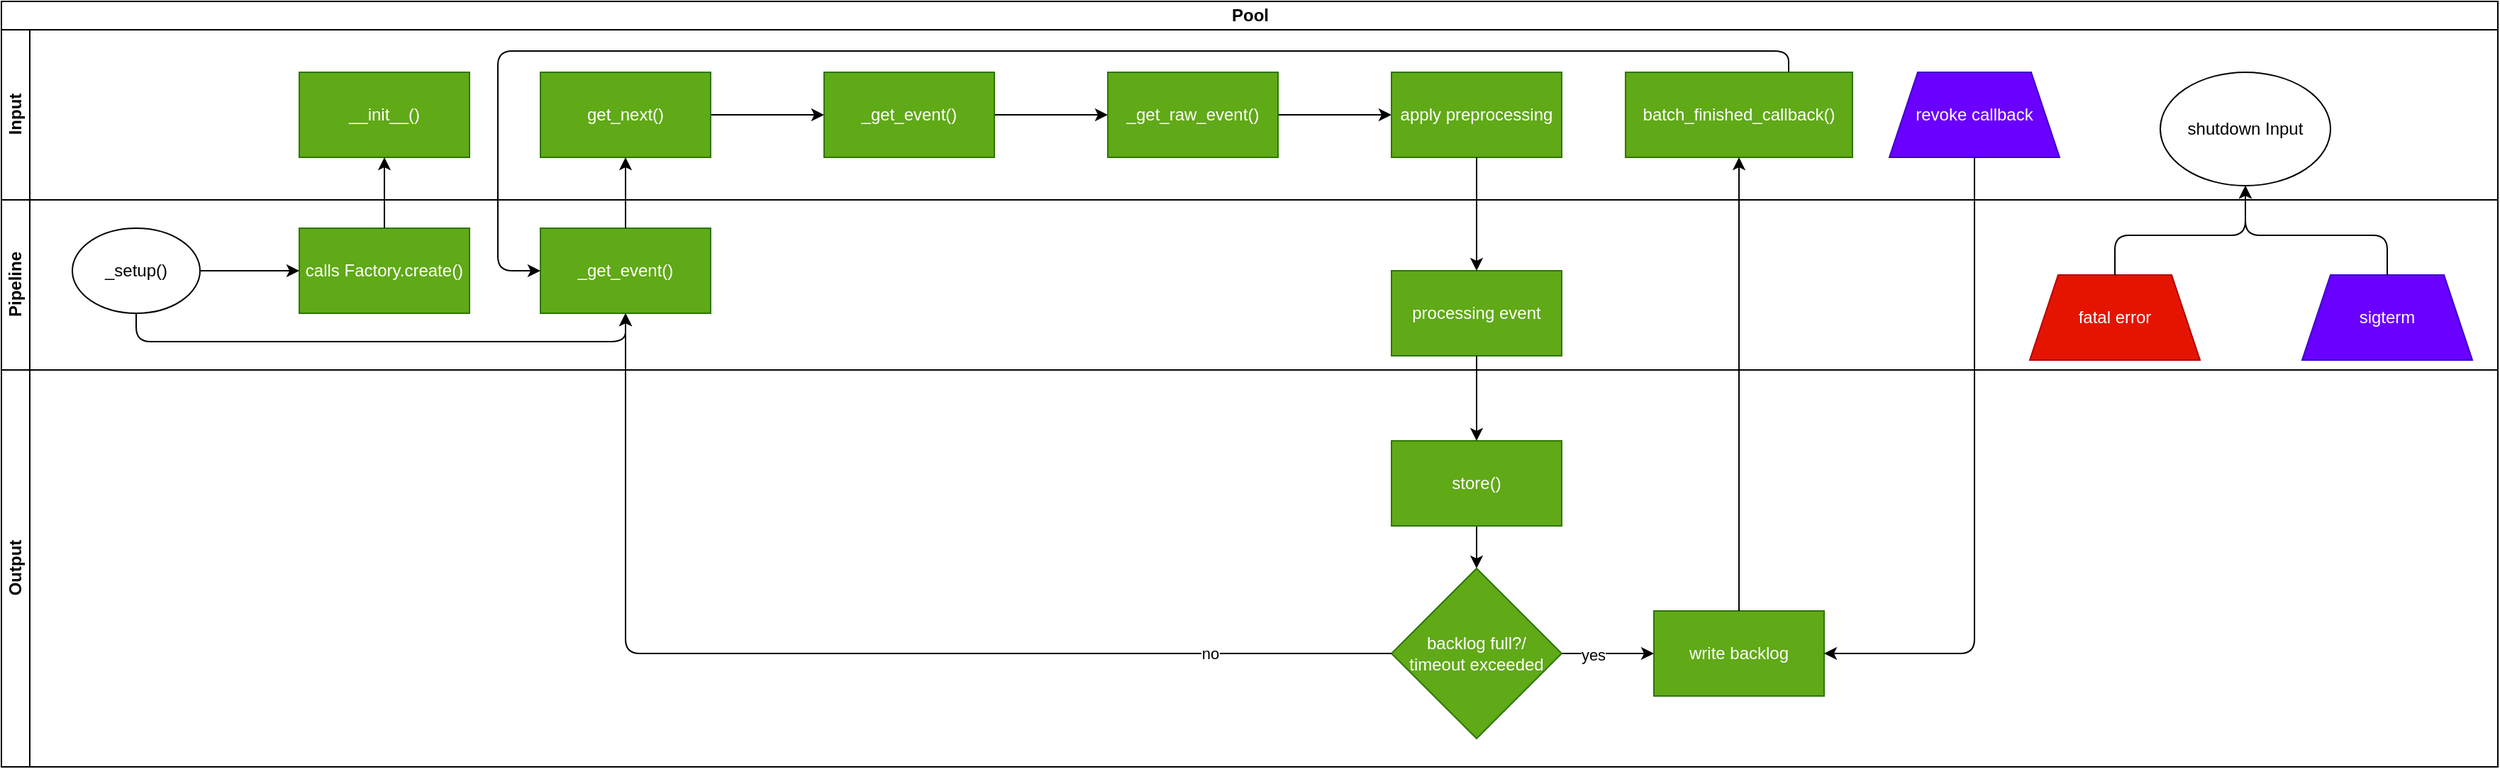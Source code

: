 <mxfile>
    <diagram id="Ktq9n4MecwvDrbKD-2N5" name="Page-1">
        <mxGraphModel dx="1387" dy="938" grid="1" gridSize="10" guides="1" tooltips="1" connect="1" arrows="1" fold="1" page="1" pageScale="1" pageWidth="850" pageHeight="1100" math="0" shadow="0">
            <root>
                <mxCell id="0"/>
                <mxCell id="1" parent="0"/>
                <mxCell id="13" value="Pool" style="swimlane;childLayout=stackLayout;resizeParent=1;resizeParentMax=0;horizontal=1;startSize=20;horizontalStack=0;html=1;" parent="1" vertex="1">
                    <mxGeometry x="20" y="25" width="1760" height="540" as="geometry"/>
                </mxCell>
                <mxCell id="14" value="Input" style="swimlane;startSize=20;horizontal=0;html=1;" parent="13" vertex="1">
                    <mxGeometry y="20" width="1760" height="120" as="geometry"/>
                </mxCell>
                <mxCell id="20" value="__init__()" style="whiteSpace=wrap;html=1;fillColor=#60a917;fontColor=#ffffff;strokeColor=#2D7600;" parent="14" vertex="1">
                    <mxGeometry x="210" y="30" width="120" height="60" as="geometry"/>
                </mxCell>
                <mxCell id="30" value="" style="edgeStyle=orthogonalEdgeStyle;html=1;" parent="14" source="27" target="29" edge="1">
                    <mxGeometry relative="1" as="geometry"/>
                </mxCell>
                <mxCell id="27" value="get_next()" style="whiteSpace=wrap;html=1;rounded=0;fillColor=#60a917;fontColor=#ffffff;strokeColor=#2D7600;" parent="14" vertex="1">
                    <mxGeometry x="380" y="30" width="120" height="60" as="geometry"/>
                </mxCell>
                <mxCell id="32" value="" style="edgeStyle=orthogonalEdgeStyle;html=1;" parent="14" source="29" target="31" edge="1">
                    <mxGeometry relative="1" as="geometry"/>
                </mxCell>
                <mxCell id="29" value="_get_event()" style="whiteSpace=wrap;html=1;rounded=0;fillColor=#60a917;fontColor=#ffffff;strokeColor=#2D7600;" parent="14" vertex="1">
                    <mxGeometry x="580" y="30" width="120" height="60" as="geometry"/>
                </mxCell>
                <mxCell id="34" value="" style="edgeStyle=orthogonalEdgeStyle;html=1;" parent="14" source="31" target="33" edge="1">
                    <mxGeometry relative="1" as="geometry"/>
                </mxCell>
                <mxCell id="31" value="_get_raw_event()" style="whiteSpace=wrap;html=1;rounded=0;fillColor=#60a917;fontColor=#ffffff;strokeColor=#2D7600;" parent="14" vertex="1">
                    <mxGeometry x="780" y="30" width="120" height="60" as="geometry"/>
                </mxCell>
                <mxCell id="33" value="apply preprocessing" style="whiteSpace=wrap;html=1;rounded=0;fillColor=#60a917;fontColor=#ffffff;strokeColor=#2D7600;" parent="14" vertex="1">
                    <mxGeometry x="980" y="30" width="120" height="60" as="geometry"/>
                </mxCell>
                <mxCell id="47" value="batch_finished_callback()" style="rounded=0;whiteSpace=wrap;html=1;fillColor=#60a917;fontColor=#ffffff;strokeColor=#2D7600;" parent="14" vertex="1">
                    <mxGeometry x="1145" y="30" width="160" height="60" as="geometry"/>
                </mxCell>
                <mxCell id="56" value="shutdown Input" style="ellipse;whiteSpace=wrap;html=1;" parent="14" vertex="1">
                    <mxGeometry x="1522" y="30" width="120" height="80" as="geometry"/>
                </mxCell>
                <mxCell id="60" value="revoke callback" style="shape=trapezoid;perimeter=trapezoidPerimeter;whiteSpace=wrap;html=1;fixedSize=1;fillColor=#6a00ff;strokeColor=#3700CC;fontColor=#ffffff;" vertex="1" parent="14">
                    <mxGeometry x="1331" y="30" width="120" height="60" as="geometry"/>
                </mxCell>
                <mxCell id="15" value="Pipeline" style="swimlane;startSize=20;horizontal=0;html=1;" parent="13" vertex="1">
                    <mxGeometry y="140" width="1760" height="120" as="geometry"/>
                </mxCell>
                <mxCell id="26" style="edgeStyle=orthogonalEdgeStyle;html=1;entryX=0.5;entryY=1;entryDx=0;entryDy=0;" parent="15" source="17" target="25" edge="1">
                    <mxGeometry relative="1" as="geometry">
                        <Array as="points">
                            <mxPoint x="95" y="100"/>
                            <mxPoint x="440" y="100"/>
                        </Array>
                    </mxGeometry>
                </mxCell>
                <mxCell id="17" value="_setup()" style="ellipse;whiteSpace=wrap;html=1;" parent="15" vertex="1">
                    <mxGeometry x="50" y="20" width="90" height="60" as="geometry"/>
                </mxCell>
                <mxCell id="18" value="calls Factory.create()" style="whiteSpace=wrap;html=1;fillColor=#60a917;fontColor=#ffffff;strokeColor=#2D7600;" parent="15" vertex="1">
                    <mxGeometry x="210" y="20" width="120" height="60" as="geometry"/>
                </mxCell>
                <mxCell id="19" value="" style="edgeStyle=none;html=1;" parent="15" source="17" target="18" edge="1">
                    <mxGeometry relative="1" as="geometry"/>
                </mxCell>
                <mxCell id="25" value="_get_event()" style="rounded=0;whiteSpace=wrap;html=1;fillColor=#60a917;fontColor=#ffffff;strokeColor=#2D7600;" parent="15" vertex="1">
                    <mxGeometry x="380" y="20" width="120" height="60" as="geometry"/>
                </mxCell>
                <mxCell id="35" value="processing event" style="whiteSpace=wrap;html=1;rounded=0;fillColor=#60a917;fontColor=#ffffff;strokeColor=#2D7600;" parent="15" vertex="1">
                    <mxGeometry x="980" y="50" width="120" height="60" as="geometry"/>
                </mxCell>
                <mxCell id="16" value="Output" style="swimlane;startSize=20;horizontal=0;html=1;" parent="13" vertex="1">
                    <mxGeometry y="260" width="1760" height="280" as="geometry"/>
                </mxCell>
                <mxCell id="42" value="" style="edgeStyle=orthogonalEdgeStyle;html=1;" parent="16" source="37" target="41" edge="1">
                    <mxGeometry relative="1" as="geometry"/>
                </mxCell>
                <mxCell id="37" value="store()" style="whiteSpace=wrap;html=1;rounded=0;fillColor=#60a917;fontColor=#ffffff;strokeColor=#2D7600;" parent="16" vertex="1">
                    <mxGeometry x="980" y="50" width="120" height="60" as="geometry"/>
                </mxCell>
                <mxCell id="50" value="" style="edgeStyle=orthogonalEdgeStyle;html=1;" parent="16" source="41" target="49" edge="1">
                    <mxGeometry relative="1" as="geometry"/>
                </mxCell>
                <mxCell id="51" value="yes" style="edgeLabel;html=1;align=center;verticalAlign=middle;resizable=0;points=[];" parent="50" vertex="1" connectable="0">
                    <mxGeometry x="-0.317" y="-1" relative="1" as="geometry">
                        <mxPoint as="offset"/>
                    </mxGeometry>
                </mxCell>
                <mxCell id="41" value="backlog full?/&lt;br&gt;timeout exceeded" style="rhombus;whiteSpace=wrap;html=1;rounded=0;fillColor=#60a917;fontColor=#ffffff;strokeColor=#2D7600;" parent="16" vertex="1">
                    <mxGeometry x="980" y="140" width="120" height="120" as="geometry"/>
                </mxCell>
                <mxCell id="49" value="write backlog" style="whiteSpace=wrap;html=1;rounded=0;fillColor=#60a917;fontColor=#ffffff;strokeColor=#2D7600;" parent="16" vertex="1">
                    <mxGeometry x="1165" y="170" width="120" height="60" as="geometry"/>
                </mxCell>
                <mxCell id="54" value="fatal error" style="shape=trapezoid;perimeter=trapezoidPerimeter;whiteSpace=wrap;html=1;fixedSize=1;fillColor=#e51400;fontColor=#ffffff;strokeColor=#B20000;" parent="16" vertex="1">
                    <mxGeometry x="1430" y="-67" width="120" height="60" as="geometry"/>
                </mxCell>
                <mxCell id="55" value="sigterm" style="shape=trapezoid;perimeter=trapezoidPerimeter;whiteSpace=wrap;html=1;fixedSize=1;fillColor=#6a00ff;strokeColor=#3700CC;fontColor=#ffffff;" parent="16" vertex="1">
                    <mxGeometry x="1622" y="-67" width="120" height="60" as="geometry"/>
                </mxCell>
                <mxCell id="21" value="" style="edgeStyle=none;html=1;" parent="13" source="18" target="20" edge="1">
                    <mxGeometry relative="1" as="geometry"/>
                </mxCell>
                <mxCell id="28" value="" style="edgeStyle=orthogonalEdgeStyle;html=1;" parent="13" source="25" target="27" edge="1">
                    <mxGeometry relative="1" as="geometry"/>
                </mxCell>
                <mxCell id="36" value="" style="edgeStyle=orthogonalEdgeStyle;html=1;" parent="13" source="33" target="35" edge="1">
                    <mxGeometry relative="1" as="geometry"/>
                </mxCell>
                <mxCell id="38" value="" style="edgeStyle=orthogonalEdgeStyle;html=1;" parent="13" source="35" target="37" edge="1">
                    <mxGeometry relative="1" as="geometry"/>
                </mxCell>
                <mxCell id="43" style="edgeStyle=orthogonalEdgeStyle;html=1;entryX=0.5;entryY=1;entryDx=0;entryDy=0;exitX=0;exitY=0.5;exitDx=0;exitDy=0;" parent="13" source="41" target="25" edge="1">
                    <mxGeometry relative="1" as="geometry">
                        <Array as="points">
                            <mxPoint x="440" y="460"/>
                        </Array>
                    </mxGeometry>
                </mxCell>
                <mxCell id="45" value="no" style="edgeLabel;html=1;align=center;verticalAlign=middle;resizable=0;points=[];" parent="43" vertex="1" connectable="0">
                    <mxGeometry x="-0.67" relative="1" as="geometry">
                        <mxPoint as="offset"/>
                    </mxGeometry>
                </mxCell>
                <mxCell id="46" style="edgeStyle=orthogonalEdgeStyle;html=1;exitX=0.5;exitY=0;exitDx=0;exitDy=0;" parent="13" source="49" target="47" edge="1">
                    <mxGeometry relative="1" as="geometry">
                        <mxPoint x="1230" y="110" as="targetPoint"/>
                        <mxPoint x="1330" y="380" as="sourcePoint"/>
                        <Array as="points"/>
                    </mxGeometry>
                </mxCell>
                <mxCell id="57" style="edgeStyle=orthogonalEdgeStyle;html=1;exitX=0.5;exitY=0;exitDx=0;exitDy=0;" parent="13" source="54" target="56" edge="1">
                    <mxGeometry relative="1" as="geometry">
                        <mxPoint x="1607" y="135" as="targetPoint"/>
                        <Array as="points">
                            <mxPoint x="1490" y="165"/>
                            <mxPoint x="1582" y="165"/>
                        </Array>
                    </mxGeometry>
                </mxCell>
                <mxCell id="58" style="edgeStyle=orthogonalEdgeStyle;html=1;entryX=0.5;entryY=1;entryDx=0;entryDy=0;exitX=0.5;exitY=0;exitDx=0;exitDy=0;" parent="13" source="55" target="56" edge="1">
                    <mxGeometry relative="1" as="geometry">
                        <Array as="points">
                            <mxPoint x="1682" y="165"/>
                            <mxPoint x="1582" y="165"/>
                        </Array>
                    </mxGeometry>
                </mxCell>
                <mxCell id="59" style="edgeStyle=orthogonalEdgeStyle;html=1;entryX=0;entryY=0.5;entryDx=0;entryDy=0;" edge="1" parent="13" source="47" target="25">
                    <mxGeometry relative="1" as="geometry">
                        <Array as="points">
                            <mxPoint x="1260" y="35"/>
                            <mxPoint x="350" y="35"/>
                            <mxPoint x="350" y="190"/>
                        </Array>
                    </mxGeometry>
                </mxCell>
                <mxCell id="62" style="edgeStyle=orthogonalEdgeStyle;html=1;entryX=1;entryY=0.5;entryDx=0;entryDy=0;exitX=0.5;exitY=1;exitDx=0;exitDy=0;" edge="1" parent="13" source="60" target="49">
                    <mxGeometry relative="1" as="geometry"/>
                </mxCell>
            </root>
        </mxGraphModel>
    </diagram>
</mxfile>